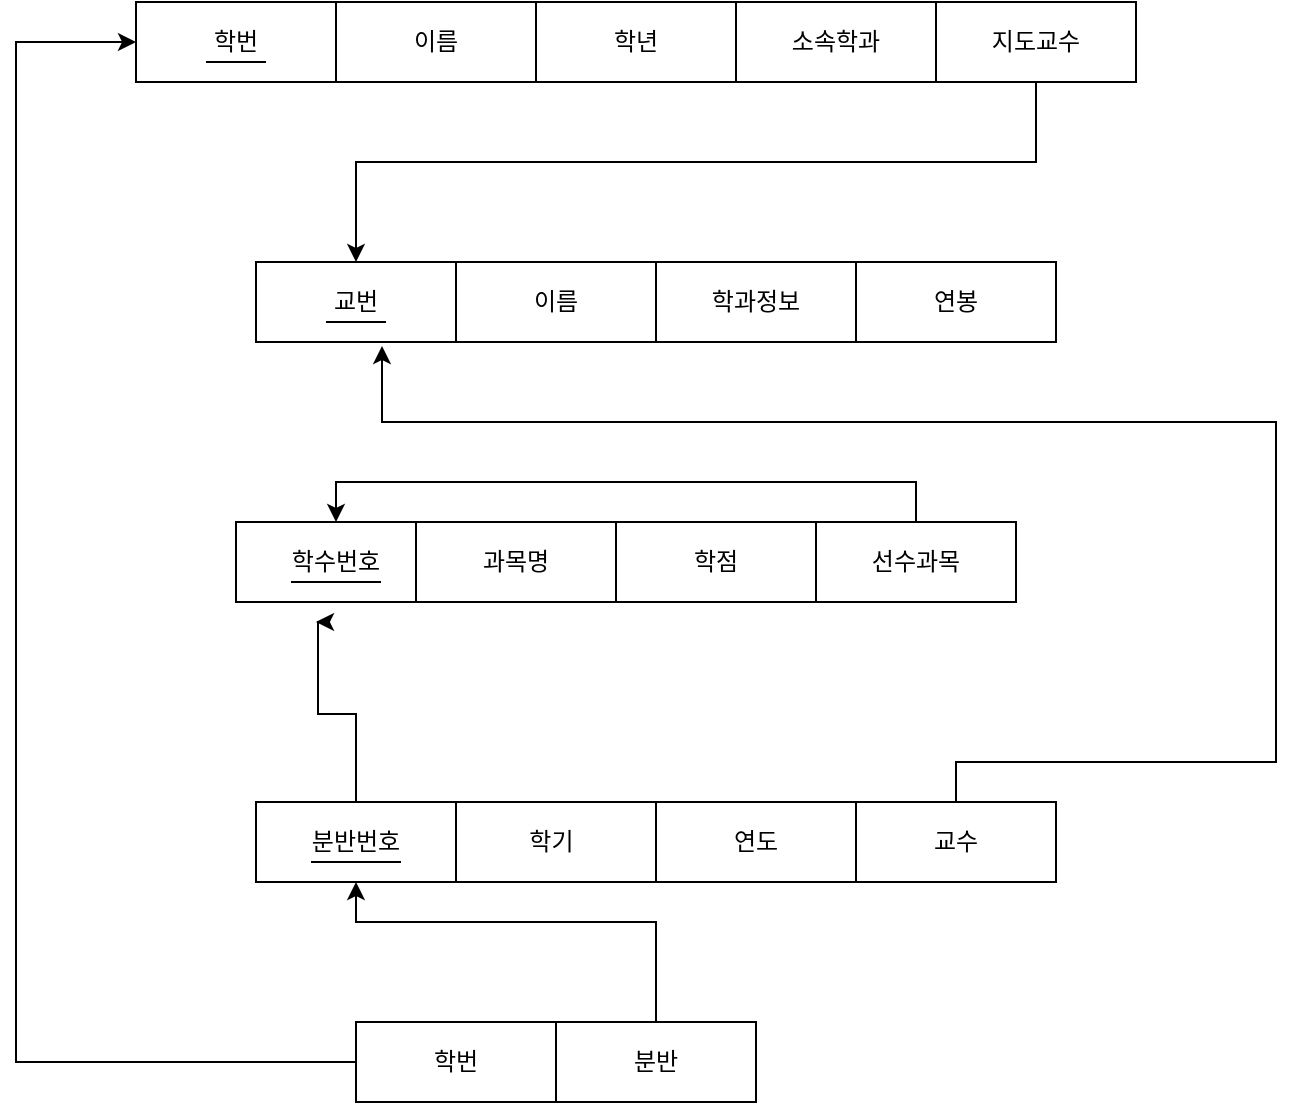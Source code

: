 <mxfile version="22.0.4" type="github">
  <diagram name="페이지-1" id="2ces6qSgYBqPNfrTN-MQ">
    <mxGraphModel dx="1017" dy="689" grid="1" gridSize="10" guides="1" tooltips="1" connect="1" arrows="1" fold="1" page="1" pageScale="1" pageWidth="827" pageHeight="1169" math="0" shadow="0">
      <root>
        <mxCell id="0" />
        <mxCell id="1" parent="0" />
        <mxCell id="zaYiN-syO4pQlukNSXyp-1" value="학번" style="rounded=0;whiteSpace=wrap;html=1;" vertex="1" parent="1">
          <mxGeometry x="130" y="100" width="100" height="40" as="geometry" />
        </mxCell>
        <mxCell id="zaYiN-syO4pQlukNSXyp-2" value="이름" style="rounded=0;whiteSpace=wrap;html=1;" vertex="1" parent="1">
          <mxGeometry x="230" y="100" width="100" height="40" as="geometry" />
        </mxCell>
        <mxCell id="zaYiN-syO4pQlukNSXyp-3" value="학년" style="rounded=0;whiteSpace=wrap;html=1;" vertex="1" parent="1">
          <mxGeometry x="330" y="100" width="100" height="40" as="geometry" />
        </mxCell>
        <mxCell id="zaYiN-syO4pQlukNSXyp-4" value="소속학과" style="rounded=0;whiteSpace=wrap;html=1;" vertex="1" parent="1">
          <mxGeometry x="430" y="100" width="100" height="40" as="geometry" />
        </mxCell>
        <mxCell id="zaYiN-syO4pQlukNSXyp-27" style="edgeStyle=orthogonalEdgeStyle;rounded=0;orthogonalLoop=1;jettySize=auto;html=1;entryX=0.5;entryY=0;entryDx=0;entryDy=0;" edge="1" parent="1" source="zaYiN-syO4pQlukNSXyp-5" target="zaYiN-syO4pQlukNSXyp-6">
          <mxGeometry relative="1" as="geometry">
            <Array as="points">
              <mxPoint x="580" y="180" />
              <mxPoint x="240" y="180" />
            </Array>
          </mxGeometry>
        </mxCell>
        <mxCell id="zaYiN-syO4pQlukNSXyp-5" value="지도교수" style="rounded=0;whiteSpace=wrap;html=1;" vertex="1" parent="1">
          <mxGeometry x="530" y="100" width="100" height="40" as="geometry" />
        </mxCell>
        <mxCell id="zaYiN-syO4pQlukNSXyp-6" value="교번" style="rounded=0;whiteSpace=wrap;html=1;" vertex="1" parent="1">
          <mxGeometry x="190" y="230" width="100" height="40" as="geometry" />
        </mxCell>
        <mxCell id="zaYiN-syO4pQlukNSXyp-8" value="연봉" style="rounded=0;whiteSpace=wrap;html=1;" vertex="1" parent="1">
          <mxGeometry x="490" y="230" width="100" height="40" as="geometry" />
        </mxCell>
        <mxCell id="zaYiN-syO4pQlukNSXyp-9" value="학과정보" style="rounded=0;whiteSpace=wrap;html=1;" vertex="1" parent="1">
          <mxGeometry x="390" y="230" width="100" height="40" as="geometry" />
        </mxCell>
        <mxCell id="zaYiN-syO4pQlukNSXyp-10" value="이름" style="rounded=0;whiteSpace=wrap;html=1;" vertex="1" parent="1">
          <mxGeometry x="290" y="230" width="100" height="40" as="geometry" />
        </mxCell>
        <mxCell id="zaYiN-syO4pQlukNSXyp-35" style="edgeStyle=orthogonalEdgeStyle;rounded=0;orthogonalLoop=1;jettySize=auto;html=1;entryX=0.5;entryY=0;entryDx=0;entryDy=0;" edge="1" parent="1" source="zaYiN-syO4pQlukNSXyp-12" target="zaYiN-syO4pQlukNSXyp-15">
          <mxGeometry relative="1" as="geometry">
            <Array as="points">
              <mxPoint x="520" y="340" />
              <mxPoint x="230" y="340" />
            </Array>
          </mxGeometry>
        </mxCell>
        <mxCell id="zaYiN-syO4pQlukNSXyp-12" value="선수과목" style="rounded=0;whiteSpace=wrap;html=1;" vertex="1" parent="1">
          <mxGeometry x="470" y="360" width="100" height="40" as="geometry" />
        </mxCell>
        <mxCell id="zaYiN-syO4pQlukNSXyp-15" value="학수번호" style="rounded=0;whiteSpace=wrap;html=1;" vertex="1" parent="1">
          <mxGeometry x="180" y="360" width="100" height="40" as="geometry" />
        </mxCell>
        <mxCell id="zaYiN-syO4pQlukNSXyp-18" value="연도" style="rounded=0;whiteSpace=wrap;html=1;" vertex="1" parent="1">
          <mxGeometry x="390" y="500" width="100" height="40" as="geometry" />
        </mxCell>
        <mxCell id="zaYiN-syO4pQlukNSXyp-23" style="edgeStyle=orthogonalEdgeStyle;rounded=0;orthogonalLoop=1;jettySize=auto;html=1;exitX=0.5;exitY=0;exitDx=0;exitDy=0;entryX=0.63;entryY=1.05;entryDx=0;entryDy=0;entryPerimeter=0;" edge="1" parent="1" source="zaYiN-syO4pQlukNSXyp-19" target="zaYiN-syO4pQlukNSXyp-6">
          <mxGeometry relative="1" as="geometry">
            <mxPoint x="130" y="410" as="targetPoint" />
            <Array as="points">
              <mxPoint x="540" y="480" />
              <mxPoint x="700" y="480" />
              <mxPoint x="700" y="310" />
              <mxPoint x="253" y="310" />
            </Array>
          </mxGeometry>
        </mxCell>
        <mxCell id="zaYiN-syO4pQlukNSXyp-19" value="교수" style="rounded=0;whiteSpace=wrap;html=1;" vertex="1" parent="1">
          <mxGeometry x="490" y="500" width="100" height="40" as="geometry" />
        </mxCell>
        <mxCell id="zaYiN-syO4pQlukNSXyp-20" value="학기&lt;span style=&quot;white-space: pre;&quot;&gt;&#x9;&lt;/span&gt;" style="rounded=0;whiteSpace=wrap;html=1;" vertex="1" parent="1">
          <mxGeometry x="290" y="500" width="100" height="40" as="geometry" />
        </mxCell>
        <mxCell id="zaYiN-syO4pQlukNSXyp-36" style="edgeStyle=orthogonalEdgeStyle;rounded=0;orthogonalLoop=1;jettySize=auto;html=1;" edge="1" parent="1" source="zaYiN-syO4pQlukNSXyp-21">
          <mxGeometry relative="1" as="geometry">
            <mxPoint x="220" y="410" as="targetPoint" />
            <Array as="points">
              <mxPoint x="240" y="456" />
              <mxPoint x="221" y="456" />
            </Array>
          </mxGeometry>
        </mxCell>
        <mxCell id="zaYiN-syO4pQlukNSXyp-21" value="분반번호" style="rounded=0;whiteSpace=wrap;html=1;" vertex="1" parent="1">
          <mxGeometry x="190" y="500" width="100" height="40" as="geometry" />
        </mxCell>
        <mxCell id="zaYiN-syO4pQlukNSXyp-28" value="" style="endArrow=none;html=1;rounded=0;" edge="1" parent="1">
          <mxGeometry width="50" height="50" relative="1" as="geometry">
            <mxPoint x="165" y="130" as="sourcePoint" />
            <mxPoint x="195" y="130" as="targetPoint" />
          </mxGeometry>
        </mxCell>
        <mxCell id="zaYiN-syO4pQlukNSXyp-30" value="" style="endArrow=none;html=1;rounded=0;" edge="1" parent="1">
          <mxGeometry width="50" height="50" relative="1" as="geometry">
            <mxPoint x="225" y="260" as="sourcePoint" />
            <mxPoint x="255" y="260" as="targetPoint" />
          </mxGeometry>
        </mxCell>
        <mxCell id="zaYiN-syO4pQlukNSXyp-31" value="" style="endArrow=none;html=1;rounded=0;" edge="1" parent="1">
          <mxGeometry width="50" height="50" relative="1" as="geometry">
            <mxPoint x="207.5" y="390" as="sourcePoint" />
            <mxPoint x="252.5" y="390" as="targetPoint" />
          </mxGeometry>
        </mxCell>
        <mxCell id="zaYiN-syO4pQlukNSXyp-32" value="" style="endArrow=none;html=1;rounded=0;" edge="1" parent="1">
          <mxGeometry width="50" height="50" relative="1" as="geometry">
            <mxPoint x="217.5" y="530" as="sourcePoint" />
            <mxPoint x="262.5" y="530" as="targetPoint" />
          </mxGeometry>
        </mxCell>
        <mxCell id="zaYiN-syO4pQlukNSXyp-13" value="학점" style="rounded=0;whiteSpace=wrap;html=1;" vertex="1" parent="1">
          <mxGeometry x="370" y="360" width="100" height="40" as="geometry" />
        </mxCell>
        <mxCell id="zaYiN-syO4pQlukNSXyp-14" value="과목명" style="rounded=0;whiteSpace=wrap;html=1;" vertex="1" parent="1">
          <mxGeometry x="270" y="360" width="100" height="40" as="geometry" />
        </mxCell>
        <mxCell id="zaYiN-syO4pQlukNSXyp-40" style="edgeStyle=orthogonalEdgeStyle;rounded=0;orthogonalLoop=1;jettySize=auto;html=1;entryX=0;entryY=0.5;entryDx=0;entryDy=0;" edge="1" parent="1" source="zaYiN-syO4pQlukNSXyp-37" target="zaYiN-syO4pQlukNSXyp-1">
          <mxGeometry relative="1" as="geometry">
            <Array as="points">
              <mxPoint x="70" y="630" />
              <mxPoint x="70" y="120" />
            </Array>
          </mxGeometry>
        </mxCell>
        <mxCell id="zaYiN-syO4pQlukNSXyp-37" value="학번" style="rounded=0;whiteSpace=wrap;html=1;" vertex="1" parent="1">
          <mxGeometry x="240" y="610" width="100" height="40" as="geometry" />
        </mxCell>
        <mxCell id="zaYiN-syO4pQlukNSXyp-41" style="edgeStyle=orthogonalEdgeStyle;rounded=0;orthogonalLoop=1;jettySize=auto;html=1;entryX=0.5;entryY=1;entryDx=0;entryDy=0;" edge="1" parent="1" source="zaYiN-syO4pQlukNSXyp-38" target="zaYiN-syO4pQlukNSXyp-21">
          <mxGeometry relative="1" as="geometry">
            <Array as="points">
              <mxPoint x="390" y="560" />
              <mxPoint x="240" y="560" />
            </Array>
          </mxGeometry>
        </mxCell>
        <mxCell id="zaYiN-syO4pQlukNSXyp-38" value="분반" style="rounded=0;whiteSpace=wrap;html=1;" vertex="1" parent="1">
          <mxGeometry x="340" y="610" width="100" height="40" as="geometry" />
        </mxCell>
      </root>
    </mxGraphModel>
  </diagram>
</mxfile>
